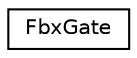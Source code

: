 digraph "クラス階層図"
{
  edge [fontname="Helvetica",fontsize="10",labelfontname="Helvetica",labelfontsize="10"];
  node [fontname="Helvetica",fontsize="10",shape=record];
  rankdir="LR";
  Node0 [label="FbxGate",height=0.2,width=0.4,color="black", fillcolor="white", style="filled",URL="$class_fbx_gate.html"];
}
